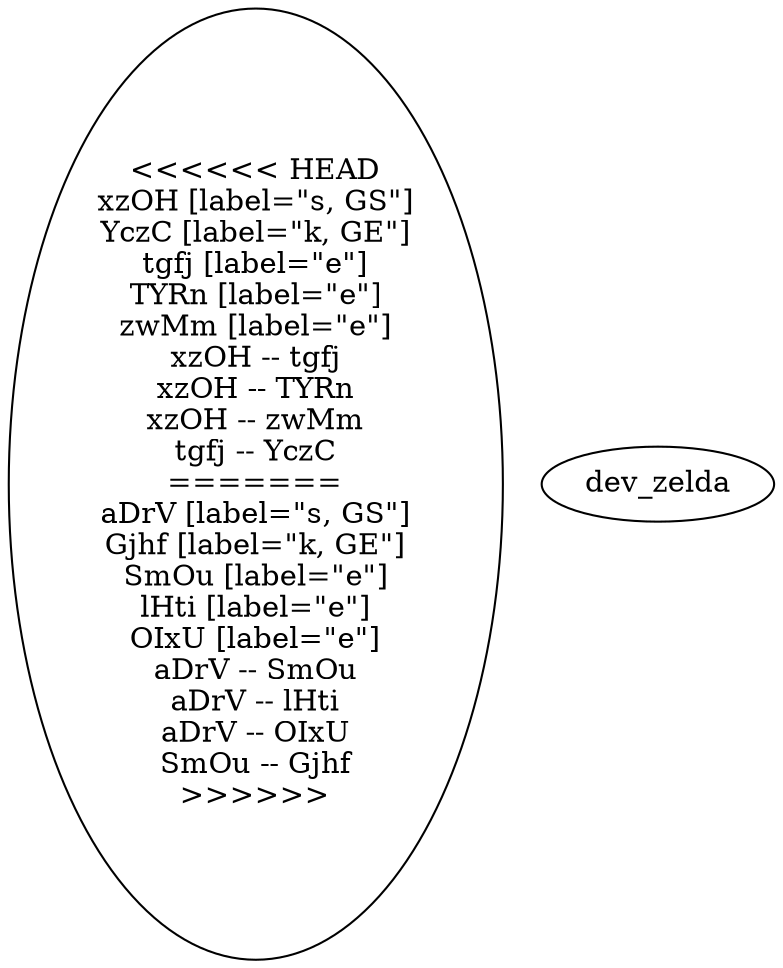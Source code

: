 graph {
<<<<<<< HEAD
xzOH [label="s, GS"]
YczC [label="k, GE"]
tgfj [label="e"]
TYRn [label="e"]
zwMm [label="e"]
xzOH -- tgfj
xzOH -- TYRn
xzOH -- zwMm
tgfj -- YczC
=======
aDrV [label="s, GS"]
Gjhf [label="k, GE"]
SmOu [label="e"]
lHti [label="e"]
OIxU [label="e"]
aDrV -- SmOu
aDrV -- lHti
aDrV -- OIxU
SmOu -- Gjhf
>>>>>>> dev_zelda
}